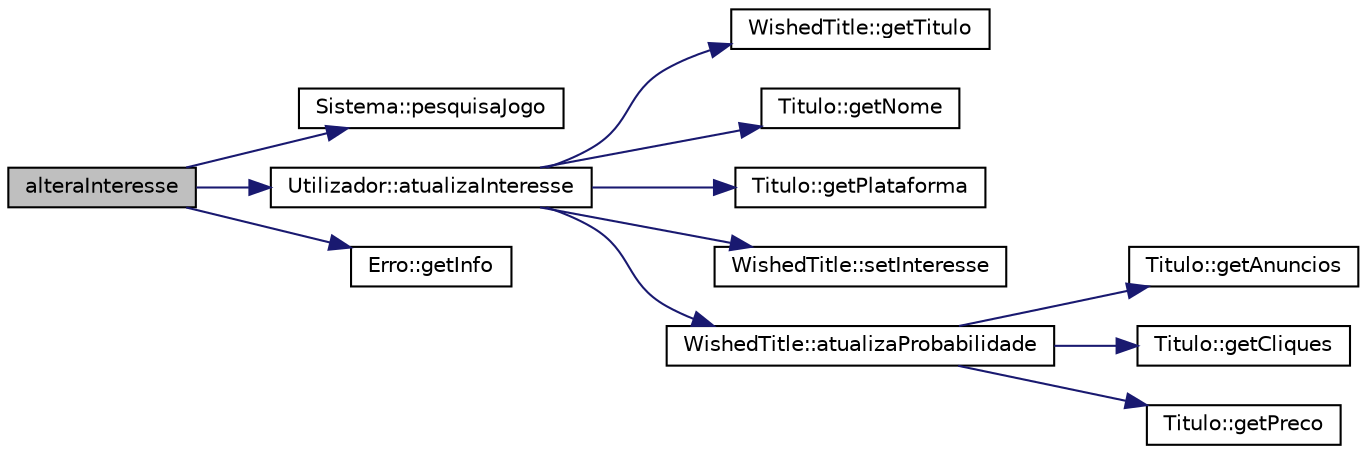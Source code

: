 digraph "alteraInteresse"
{
  edge [fontname="Helvetica",fontsize="10",labelfontname="Helvetica",labelfontsize="10"];
  node [fontname="Helvetica",fontsize="10",shape=record];
  rankdir="LR";
  Node31 [label="alteraInteresse",height=0.2,width=0.4,color="black", fillcolor="grey75", style="filled", fontcolor="black"];
  Node31 -> Node32 [color="midnightblue",fontsize="10",style="solid",fontname="Helvetica"];
  Node32 [label="Sistema::pesquisaJogo",height=0.2,width=0.4,color="black", fillcolor="white", style="filled",URL="$class_sistema.html#a0fb81a4685bb24024295c89d22d6d719",tooltip="Pesquisa um titulo. "];
  Node31 -> Node33 [color="midnightblue",fontsize="10",style="solid",fontname="Helvetica"];
  Node33 [label="Utilizador::atualizaInteresse",height=0.2,width=0.4,color="black", fillcolor="white", style="filled",URL="$class_utilizador.html#a4617169b0764e48f8b95d4d8aa12bf19"];
  Node33 -> Node34 [color="midnightblue",fontsize="10",style="solid",fontname="Helvetica"];
  Node34 [label="WishedTitle::getTitulo",height=0.2,width=0.4,color="black", fillcolor="white", style="filled",URL="$class_wished_title.html#a9ca6e92a26bb2f319a39d5a03b0c42bd",tooltip="Devolve o titulo. "];
  Node33 -> Node35 [color="midnightblue",fontsize="10",style="solid",fontname="Helvetica"];
  Node35 [label="Titulo::getNome",height=0.2,width=0.4,color="black", fillcolor="white", style="filled",URL="$class_titulo.html#acb79279860b3404c6419697df5f860cb",tooltip="Permite obter o nome do titulo. "];
  Node33 -> Node36 [color="midnightblue",fontsize="10",style="solid",fontname="Helvetica"];
  Node36 [label="Titulo::getPlataforma",height=0.2,width=0.4,color="black", fillcolor="white", style="filled",URL="$class_titulo.html#a2a57a31d40c5df012b3c6e2451c253dd",tooltip="Permite obter a plataforma do titulo. "];
  Node33 -> Node37 [color="midnightblue",fontsize="10",style="solid",fontname="Helvetica"];
  Node37 [label="WishedTitle::setInteresse",height=0.2,width=0.4,color="black", fillcolor="white", style="filled",URL="$class_wished_title.html#ae81814e2837a03f1bcbc1064da0e652e"];
  Node33 -> Node38 [color="midnightblue",fontsize="10",style="solid",fontname="Helvetica"];
  Node38 [label="WishedTitle::atualizaProbabilidade",height=0.2,width=0.4,color="black", fillcolor="white", style="filled",URL="$class_wished_title.html#a8be5446371add65ba4de2c69c84cb387"];
  Node38 -> Node39 [color="midnightblue",fontsize="10",style="solid",fontname="Helvetica"];
  Node39 [label="Titulo::getAnuncios",height=0.2,width=0.4,color="black", fillcolor="white", style="filled",URL="$class_titulo.html#ad36afe75694812eabe74af5fe32ad95b",tooltip="Permite obter o numero de anuncios. "];
  Node38 -> Node40 [color="midnightblue",fontsize="10",style="solid",fontname="Helvetica"];
  Node40 [label="Titulo::getCliques",height=0.2,width=0.4,color="black", fillcolor="white", style="filled",URL="$class_titulo.html#a71d5b5985170de5612ec49c5c955f120",tooltip="Permite obter o numero de cliques. "];
  Node38 -> Node41 [color="midnightblue",fontsize="10",style="solid",fontname="Helvetica"];
  Node41 [label="Titulo::getPreco",height=0.2,width=0.4,color="black", fillcolor="white", style="filled",URL="$class_titulo.html#a93725bdc2e98350e47b54fd76c0fa236",tooltip="Permite obter o preco atual do titulo. "];
  Node31 -> Node42 [color="midnightblue",fontsize="10",style="solid",fontname="Helvetica"];
  Node42 [label="Erro::getInfo",height=0.2,width=0.4,color="black", fillcolor="white", style="filled",URL="$class_erro.html#abfc1e9735b259d88bb97828a23164eb0",tooltip="Permite obter a descrição do Erro. "];
}
